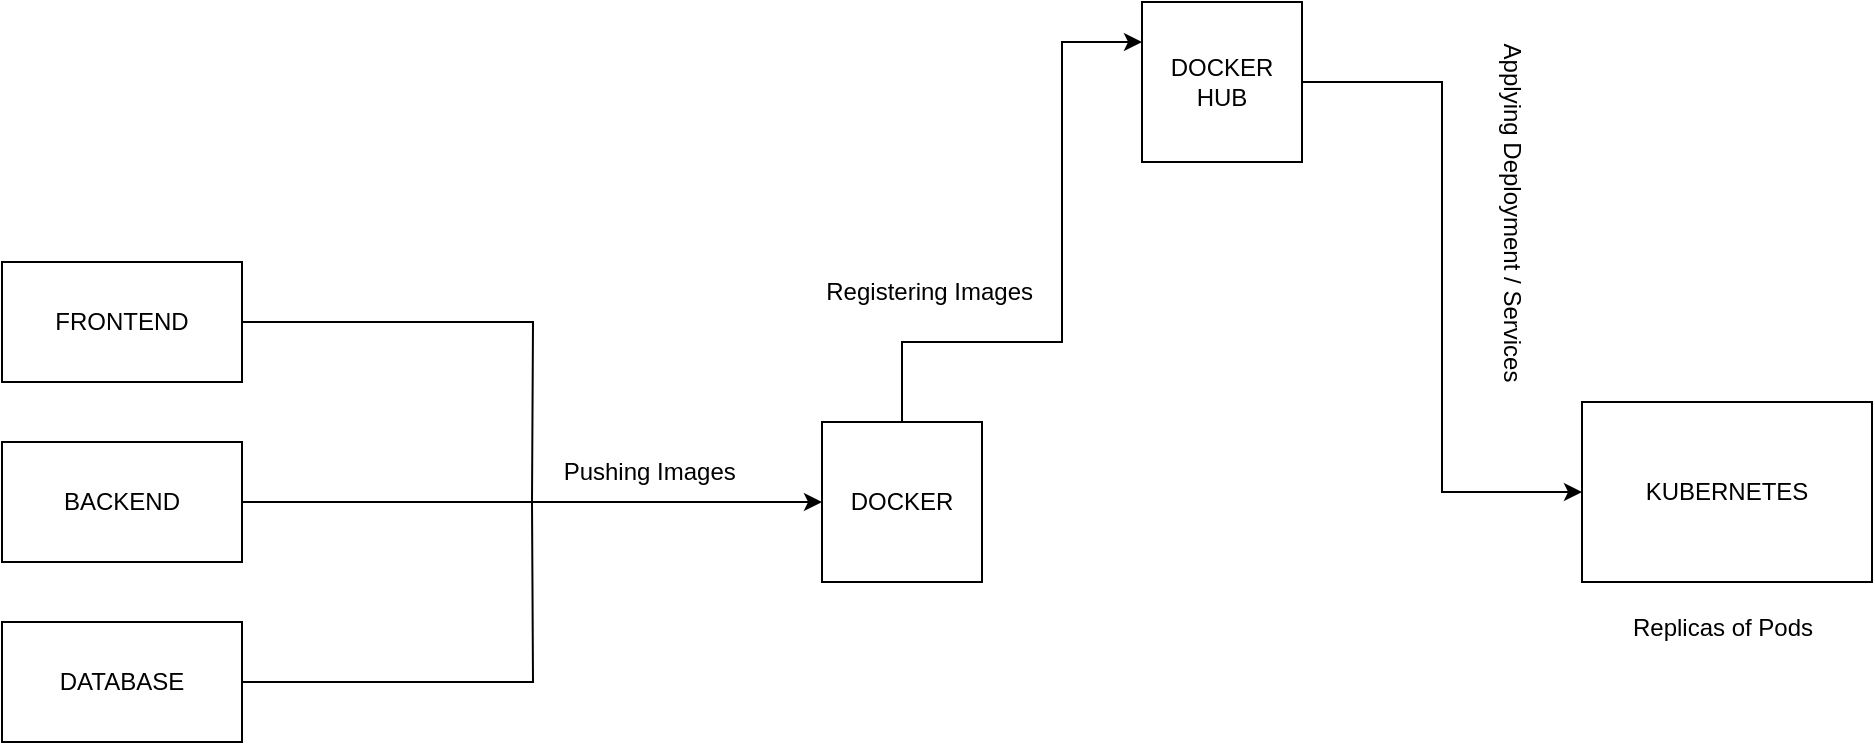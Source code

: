 <mxfile version="24.7.17">
  <diagram name="Page-1" id="iTOugm3usMEil6YIqQeZ">
    <mxGraphModel dx="1050" dy="557" grid="1" gridSize="10" guides="1" tooltips="1" connect="1" arrows="1" fold="1" page="1" pageScale="1" pageWidth="850" pageHeight="1100" math="0" shadow="0">
      <root>
        <mxCell id="0" />
        <mxCell id="1" parent="0" />
        <mxCell id="vp0qlpwV69-TYpUMdDKY-6" style="edgeStyle=orthogonalEdgeStyle;rounded=0;orthogonalLoop=1;jettySize=auto;html=1;entryX=0;entryY=0.5;entryDx=0;entryDy=0;" edge="1" parent="1" source="vp0qlpwV69-TYpUMdDKY-1" target="vp0qlpwV69-TYpUMdDKY-4">
          <mxGeometry relative="1" as="geometry" />
        </mxCell>
        <mxCell id="vp0qlpwV69-TYpUMdDKY-1" value="BACKEND" style="rounded=0;whiteSpace=wrap;html=1;" vertex="1" parent="1">
          <mxGeometry x="220" y="240" width="120" height="60" as="geometry" />
        </mxCell>
        <mxCell id="vp0qlpwV69-TYpUMdDKY-2" value="FRONTEND" style="rounded=0;whiteSpace=wrap;html=1;" vertex="1" parent="1">
          <mxGeometry x="220" y="150" width="120" height="60" as="geometry" />
        </mxCell>
        <mxCell id="vp0qlpwV69-TYpUMdDKY-7" style="edgeStyle=orthogonalEdgeStyle;rounded=0;orthogonalLoop=1;jettySize=auto;html=1;endArrow=none;endFill=0;" edge="1" parent="1" source="vp0qlpwV69-TYpUMdDKY-3">
          <mxGeometry relative="1" as="geometry">
            <mxPoint x="485" y="270" as="targetPoint" />
          </mxGeometry>
        </mxCell>
        <mxCell id="vp0qlpwV69-TYpUMdDKY-3" value="DATABASE" style="rounded=0;whiteSpace=wrap;html=1;" vertex="1" parent="1">
          <mxGeometry x="220" y="330" width="120" height="60" as="geometry" />
        </mxCell>
        <mxCell id="vp0qlpwV69-TYpUMdDKY-10" style="edgeStyle=orthogonalEdgeStyle;rounded=0;orthogonalLoop=1;jettySize=auto;html=1;entryX=0;entryY=0.25;entryDx=0;entryDy=0;" edge="1" parent="1" source="vp0qlpwV69-TYpUMdDKY-4" target="vp0qlpwV69-TYpUMdDKY-9">
          <mxGeometry relative="1" as="geometry">
            <Array as="points">
              <mxPoint x="670" y="190" />
              <mxPoint x="750" y="190" />
              <mxPoint x="750" y="40" />
            </Array>
          </mxGeometry>
        </mxCell>
        <mxCell id="vp0qlpwV69-TYpUMdDKY-4" value="DOCKER" style="whiteSpace=wrap;html=1;aspect=fixed;" vertex="1" parent="1">
          <mxGeometry x="630" y="230" width="80" height="80" as="geometry" />
        </mxCell>
        <mxCell id="vp0qlpwV69-TYpUMdDKY-5" style="edgeStyle=orthogonalEdgeStyle;rounded=0;orthogonalLoop=1;jettySize=auto;html=1;endArrow=none;endFill=0;" edge="1" parent="1" source="vp0qlpwV69-TYpUMdDKY-2">
          <mxGeometry relative="1" as="geometry">
            <mxPoint x="485" y="270" as="targetPoint" />
          </mxGeometry>
        </mxCell>
        <mxCell id="vp0qlpwV69-TYpUMdDKY-8" value="Pushing Images&amp;nbsp;" style="text;html=1;align=center;verticalAlign=middle;resizable=0;points=[];autosize=1;strokeColor=none;fillColor=none;" vertex="1" parent="1">
          <mxGeometry x="490" y="240" width="110" height="30" as="geometry" />
        </mxCell>
        <mxCell id="vp0qlpwV69-TYpUMdDKY-13" style="edgeStyle=orthogonalEdgeStyle;rounded=0;orthogonalLoop=1;jettySize=auto;html=1;entryX=0;entryY=0.5;entryDx=0;entryDy=0;" edge="1" parent="1" source="vp0qlpwV69-TYpUMdDKY-9" target="vp0qlpwV69-TYpUMdDKY-12">
          <mxGeometry relative="1" as="geometry" />
        </mxCell>
        <mxCell id="vp0qlpwV69-TYpUMdDKY-9" value="DOCKER&lt;br&gt;HUB" style="whiteSpace=wrap;html=1;aspect=fixed;" vertex="1" parent="1">
          <mxGeometry x="790" y="20" width="80" height="80" as="geometry" />
        </mxCell>
        <mxCell id="vp0qlpwV69-TYpUMdDKY-11" value="Registering Images&amp;nbsp;" style="text;html=1;align=center;verticalAlign=middle;resizable=0;points=[];autosize=1;strokeColor=none;fillColor=none;" vertex="1" parent="1">
          <mxGeometry x="620" y="150" width="130" height="30" as="geometry" />
        </mxCell>
        <mxCell id="vp0qlpwV69-TYpUMdDKY-12" value="KUBERNETES" style="whiteSpace=wrap;html=1;" vertex="1" parent="1">
          <mxGeometry x="1010" y="220" width="145" height="90" as="geometry" />
        </mxCell>
        <mxCell id="vp0qlpwV69-TYpUMdDKY-14" value="Applying Deployment / Services" style="text;html=1;align=center;verticalAlign=middle;resizable=0;points=[];autosize=1;strokeColor=none;fillColor=none;rotation=90;" vertex="1" parent="1">
          <mxGeometry x="880" y="110" width="190" height="30" as="geometry" />
        </mxCell>
        <mxCell id="vp0qlpwV69-TYpUMdDKY-15" value="Replicas of Pods" style="text;html=1;align=center;verticalAlign=middle;resizable=0;points=[];autosize=1;strokeColor=none;fillColor=none;" vertex="1" parent="1">
          <mxGeometry x="1025" y="318" width="110" height="30" as="geometry" />
        </mxCell>
      </root>
    </mxGraphModel>
  </diagram>
</mxfile>
